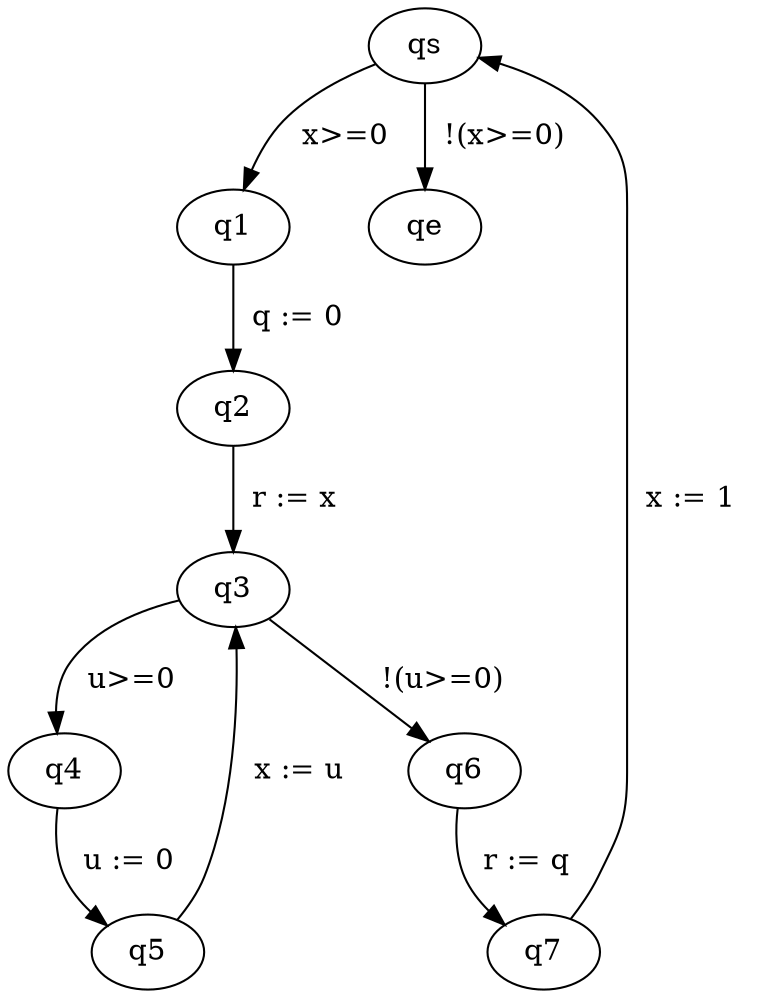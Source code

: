 digraph ProgramGraph{
"qs" -> "q1" [label="  x>=0   "] 
"qs" -> "qe" [label="  !(x>=0)   "] 
"q1" -> "q2" [label="  q := 0   "] 
"q2" -> "q3" [label="  r := x   "] 
"q3" -> "q4" [label="  u>=0   "] 
"q3" -> "q6" [label="  !(u>=0)   "] 
"q4" -> "q5" [label="  u := 0   "] 
"q5" -> "q3" [label="  x := u   "] 
"q6" -> "q7" [label="  r := q   "] 
"q7" -> "qs" [label="  x := 1   "] 
}